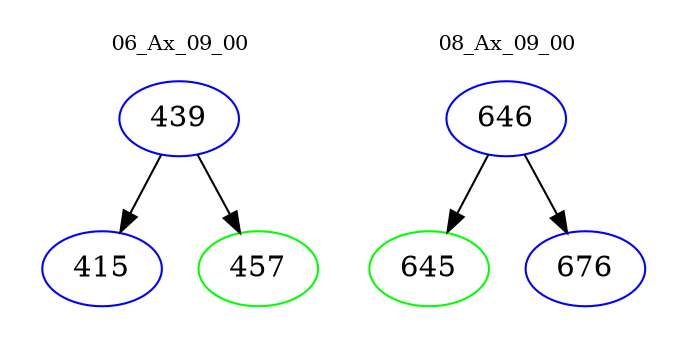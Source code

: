 digraph{
subgraph cluster_0 {
color = white
label = "06_Ax_09_00";
fontsize=10;
T0_439 [label="439", color="blue"]
T0_439 -> T0_415 [color="black"]
T0_415 [label="415", color="blue"]
T0_439 -> T0_457 [color="black"]
T0_457 [label="457", color="green"]
}
subgraph cluster_1 {
color = white
label = "08_Ax_09_00";
fontsize=10;
T1_646 [label="646", color="blue"]
T1_646 -> T1_645 [color="black"]
T1_645 [label="645", color="green"]
T1_646 -> T1_676 [color="black"]
T1_676 [label="676", color="blue"]
}
}
